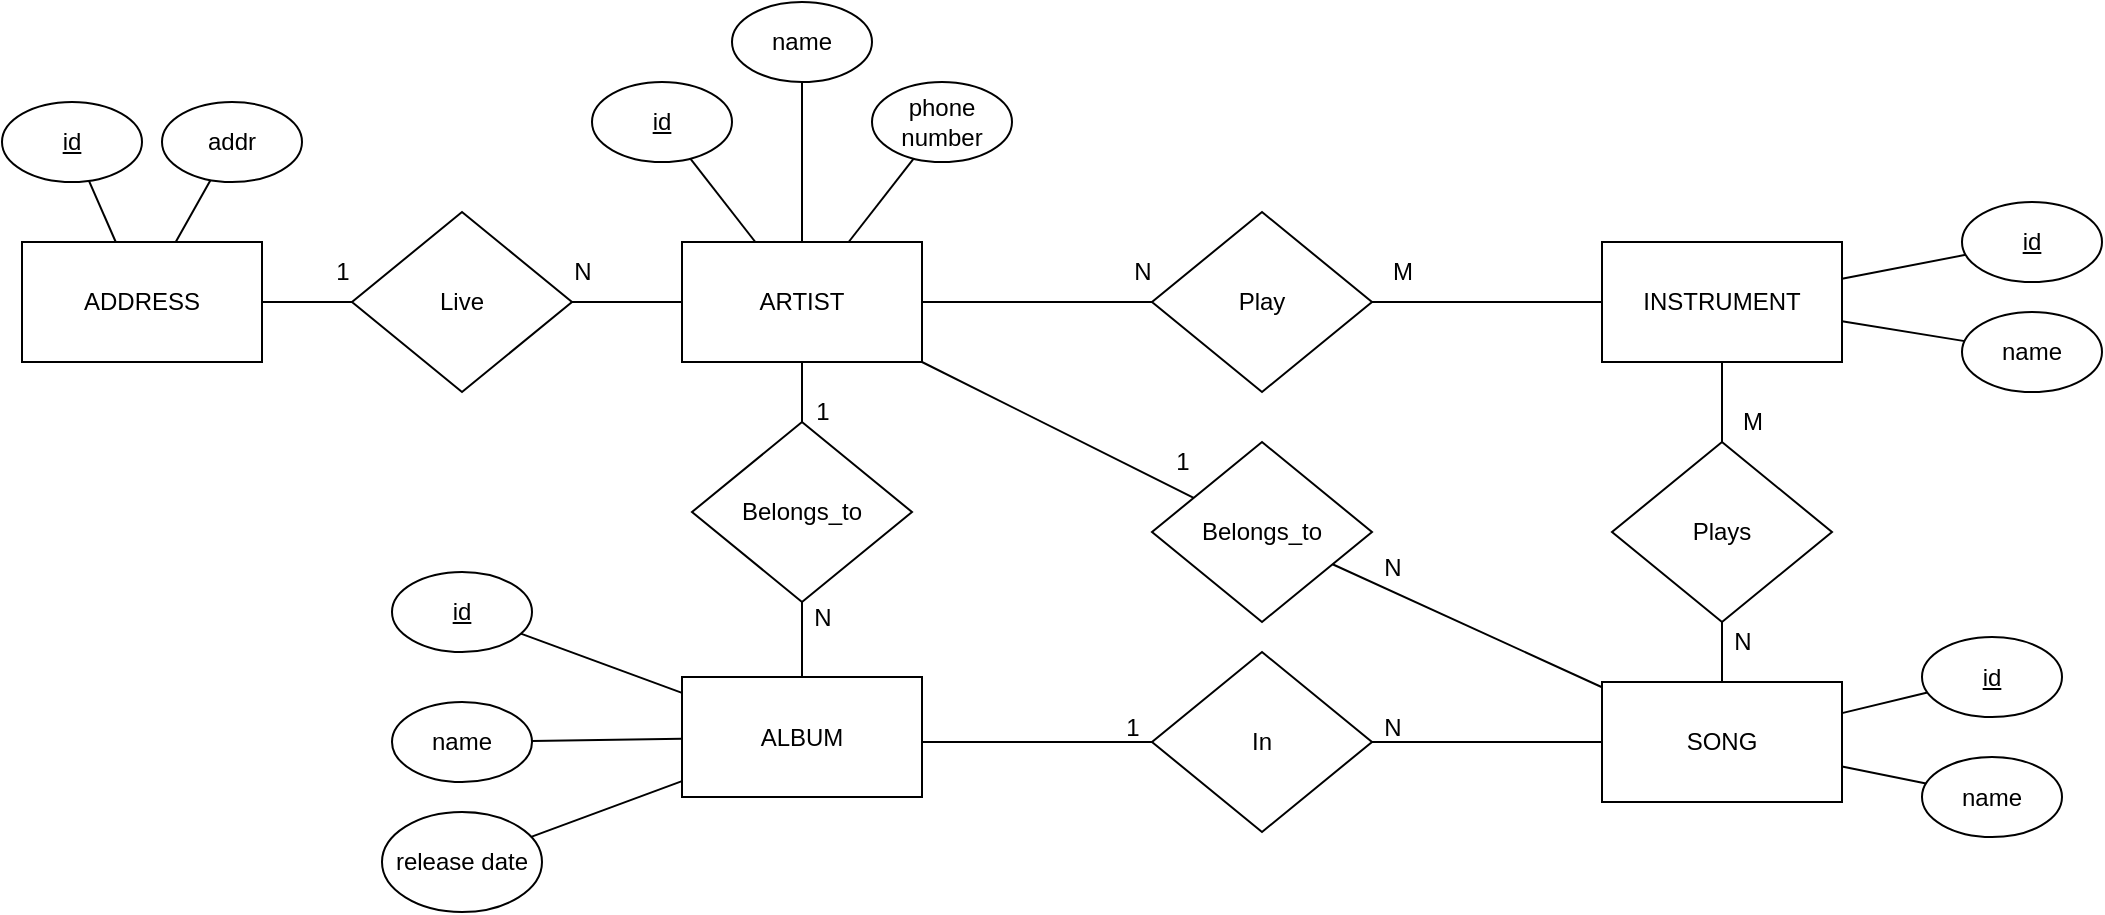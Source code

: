 <mxfile version="12.7.9" type="device"><diagram id="iCfYOaFSSJzJrU6hj7Sx" name="Page-1"><mxGraphModel dx="2125" dy="1980" grid="1" gridSize="10" guides="1" tooltips="1" connect="1" arrows="1" fold="1" page="1" pageScale="1" pageWidth="827" pageHeight="1169" math="0" shadow="0"><root><mxCell id="0"/><mxCell id="1" parent="0"/><mxCell id="_AQVIfDml2whHUJWv8PG-72" value="" style="edgeStyle=none;rounded=0;orthogonalLoop=1;jettySize=auto;html=1;endArrow=none;endFill=0;" edge="1" parent="1" source="_AQVIfDml2whHUJWv8PG-1" target="_AQVIfDml2whHUJWv8PG-70"><mxGeometry relative="1" as="geometry"><mxPoint x="140" y="220" as="targetPoint"/></mxGeometry></mxCell><mxCell id="_AQVIfDml2whHUJWv8PG-80" value="" style="edgeStyle=none;rounded=0;orthogonalLoop=1;jettySize=auto;html=1;endArrow=none;endFill=0;" edge="1" parent="1" source="_AQVIfDml2whHUJWv8PG-1" target="_AQVIfDml2whHUJWv8PG-79"><mxGeometry relative="1" as="geometry"/></mxCell><mxCell id="_AQVIfDml2whHUJWv8PG-105" value="" style="edgeStyle=none;rounded=0;orthogonalLoop=1;jettySize=auto;html=1;endArrow=none;endFill=0;" edge="1" parent="1" source="_AQVIfDml2whHUJWv8PG-1" target="_AQVIfDml2whHUJWv8PG-104"><mxGeometry relative="1" as="geometry"/></mxCell><mxCell id="_AQVIfDml2whHUJWv8PG-1" value="ARTIST" style="rounded=0;whiteSpace=wrap;html=1;" vertex="1" parent="1"><mxGeometry x="80" y="80" width="120" height="60" as="geometry"/></mxCell><mxCell id="_AQVIfDml2whHUJWv8PG-8" value="" style="rounded=0;orthogonalLoop=1;jettySize=auto;html=1;endArrow=none;endFill=0;" edge="1" parent="1" source="_AQVIfDml2whHUJWv8PG-3" target="_AQVIfDml2whHUJWv8PG-1"><mxGeometry relative="1" as="geometry"><mxPoint x="15" y="100" as="targetPoint"/></mxGeometry></mxCell><mxCell id="_AQVIfDml2whHUJWv8PG-3" value="&lt;u&gt;id&lt;/u&gt;" style="ellipse;whiteSpace=wrap;html=1;" vertex="1" parent="1"><mxGeometry x="35" width="70" height="40" as="geometry"/></mxCell><mxCell id="_AQVIfDml2whHUJWv8PG-10" value="" style="edgeStyle=none;rounded=0;orthogonalLoop=1;jettySize=auto;html=1;endArrow=none;endFill=0;" edge="1" parent="1" source="_AQVIfDml2whHUJWv8PG-4" target="_AQVIfDml2whHUJWv8PG-1"><mxGeometry relative="1" as="geometry"><mxPoint x="75" y="30" as="targetPoint"/></mxGeometry></mxCell><mxCell id="_AQVIfDml2whHUJWv8PG-4" value="name" style="ellipse;whiteSpace=wrap;html=1;" vertex="1" parent="1"><mxGeometry x="105" y="-40" width="70" height="40" as="geometry"/></mxCell><mxCell id="_AQVIfDml2whHUJWv8PG-15" value="" style="edgeStyle=none;rounded=0;orthogonalLoop=1;jettySize=auto;html=1;endArrow=none;endFill=0;" edge="1" parent="1" source="_AQVIfDml2whHUJWv8PG-6" target="_AQVIfDml2whHUJWv8PG-1"><mxGeometry relative="1" as="geometry"><mxPoint x="235" y="40" as="targetPoint"/></mxGeometry></mxCell><mxCell id="_AQVIfDml2whHUJWv8PG-6" value="phone number" style="ellipse;whiteSpace=wrap;html=1;" vertex="1" parent="1"><mxGeometry x="175" width="70" height="40" as="geometry"/></mxCell><mxCell id="_AQVIfDml2whHUJWv8PG-42" value="" style="edgeStyle=none;rounded=0;orthogonalLoop=1;jettySize=auto;html=1;endArrow=none;endFill=0;" edge="1" parent="1" source="_AQVIfDml2whHUJWv8PG-16" target="_AQVIfDml2whHUJWv8PG-25"><mxGeometry relative="1" as="geometry"><mxPoint x="740" y="110" as="targetPoint"/></mxGeometry></mxCell><mxCell id="_AQVIfDml2whHUJWv8PG-44" value="" style="edgeStyle=none;rounded=0;orthogonalLoop=1;jettySize=auto;html=1;endArrow=none;endFill=0;" edge="1" parent="1" source="_AQVIfDml2whHUJWv8PG-16" target="_AQVIfDml2whHUJWv8PG-24"><mxGeometry relative="1" as="geometry"><mxPoint x="600" as="targetPoint"/></mxGeometry></mxCell><mxCell id="_AQVIfDml2whHUJWv8PG-98" value="" style="edgeStyle=none;rounded=0;orthogonalLoop=1;jettySize=auto;html=1;endArrow=none;endFill=0;" edge="1" parent="1" source="_AQVIfDml2whHUJWv8PG-16" target="_AQVIfDml2whHUJWv8PG-97"><mxGeometry relative="1" as="geometry"/></mxCell><mxCell id="_AQVIfDml2whHUJWv8PG-16" value="INSTRUMENT" style="rounded=0;whiteSpace=wrap;html=1;" vertex="1" parent="1"><mxGeometry x="540" y="80" width="120" height="60" as="geometry"/></mxCell><mxCell id="_AQVIfDml2whHUJWv8PG-19" value="" style="edgeStyle=none;rounded=0;orthogonalLoop=1;jettySize=auto;html=1;endArrow=none;endFill=0;" edge="1" parent="1" source="_AQVIfDml2whHUJWv8PG-17" target="_AQVIfDml2whHUJWv8PG-1"><mxGeometry relative="1" as="geometry"><mxPoint x="240" y="110" as="targetPoint"/></mxGeometry></mxCell><mxCell id="_AQVIfDml2whHUJWv8PG-21" value="" style="edgeStyle=none;rounded=0;orthogonalLoop=1;jettySize=auto;html=1;endArrow=none;endFill=0;" edge="1" parent="1" source="_AQVIfDml2whHUJWv8PG-17" target="_AQVIfDml2whHUJWv8PG-16"><mxGeometry relative="1" as="geometry"><mxPoint x="510" y="110" as="targetPoint"/></mxGeometry></mxCell><mxCell id="_AQVIfDml2whHUJWv8PG-17" value="Play" style="rhombus;whiteSpace=wrap;html=1;" vertex="1" parent="1"><mxGeometry x="315" y="65" width="110" height="90" as="geometry"/></mxCell><mxCell id="_AQVIfDml2whHUJWv8PG-27" value="" style="edgeStyle=none;rounded=0;orthogonalLoop=1;jettySize=auto;html=1;endArrow=none;endFill=0;" edge="1" parent="1" source="_AQVIfDml2whHUJWv8PG-94" target="_AQVIfDml2whHUJWv8PG-29"><mxGeometry relative="1" as="geometry"><mxPoint x="84.662" y="300" as="sourcePoint"/><mxPoint x="750" y="270" as="targetPoint"/></mxGeometry></mxCell><mxCell id="_AQVIfDml2whHUJWv8PG-24" value="&lt;u&gt;id&lt;/u&gt;" style="ellipse;whiteSpace=wrap;html=1;" vertex="1" parent="1"><mxGeometry x="720" y="60" width="70" height="40" as="geometry"/></mxCell><mxCell id="_AQVIfDml2whHUJWv8PG-25" value="name" style="ellipse;whiteSpace=wrap;html=1;" vertex="1" parent="1"><mxGeometry x="720" y="115" width="70" height="40" as="geometry"/></mxCell><mxCell id="_AQVIfDml2whHUJWv8PG-32" value="" style="edgeStyle=none;rounded=0;orthogonalLoop=1;jettySize=auto;html=1;endArrow=none;endFill=0;" edge="1" parent="1" source="_AQVIfDml2whHUJWv8PG-28" target="_AQVIfDml2whHUJWv8PG-94"><mxGeometry relative="1" as="geometry"><mxPoint x="80" y="319.167" as="targetPoint"/></mxGeometry></mxCell><mxCell id="_AQVIfDml2whHUJWv8PG-28" value="name" style="ellipse;whiteSpace=wrap;html=1;" vertex="1" parent="1"><mxGeometry x="-65" y="310" width="70" height="40" as="geometry"/></mxCell><mxCell id="_AQVIfDml2whHUJWv8PG-29" value="&lt;u&gt;id&lt;/u&gt;" style="ellipse;whiteSpace=wrap;html=1;" vertex="1" parent="1"><mxGeometry x="-65" y="245" width="70" height="40" as="geometry"/></mxCell><mxCell id="_AQVIfDml2whHUJWv8PG-34" value="" style="edgeStyle=none;rounded=0;orthogonalLoop=1;jettySize=auto;html=1;endArrow=none;endFill=0;" edge="1" parent="1" source="_AQVIfDml2whHUJWv8PG-30" target="_AQVIfDml2whHUJWv8PG-94"><mxGeometry relative="1" as="geometry"><mxPoint x="80" y="339.167" as="targetPoint"/></mxGeometry></mxCell><mxCell id="_AQVIfDml2whHUJWv8PG-30" value="release date" style="ellipse;whiteSpace=wrap;html=1;" vertex="1" parent="1"><mxGeometry x="-70" y="365" width="80" height="50" as="geometry"/></mxCell><mxCell id="_AQVIfDml2whHUJWv8PG-46" value="" style="edgeStyle=none;rounded=0;orthogonalLoop=1;jettySize=auto;html=1;endArrow=none;endFill=0;" edge="1" parent="1" source="_AQVIfDml2whHUJWv8PG-37" target="_AQVIfDml2whHUJWv8PG-38"><mxGeometry relative="1" as="geometry"><mxPoint x="600" y="150" as="targetPoint"/></mxGeometry></mxCell><mxCell id="_AQVIfDml2whHUJWv8PG-48" value="" style="edgeStyle=none;rounded=0;orthogonalLoop=1;jettySize=auto;html=1;endArrow=none;endFill=0;" edge="1" parent="1" source="_AQVIfDml2whHUJWv8PG-37" target="_AQVIfDml2whHUJWv8PG-39"><mxGeometry relative="1" as="geometry"><mxPoint x="600" y="370" as="targetPoint"/></mxGeometry></mxCell><mxCell id="_AQVIfDml2whHUJWv8PG-37" value="SONG" style="rounded=0;whiteSpace=wrap;html=1;" vertex="1" parent="1"><mxGeometry x="540" y="300" width="120" height="60" as="geometry"/></mxCell><mxCell id="_AQVIfDml2whHUJWv8PG-38" value="&lt;u&gt;id&lt;/u&gt;" style="ellipse;whiteSpace=wrap;html=1;" vertex="1" parent="1"><mxGeometry x="700" y="277.5" width="70" height="40" as="geometry"/></mxCell><mxCell id="_AQVIfDml2whHUJWv8PG-39" value="name" style="ellipse;whiteSpace=wrap;html=1;" vertex="1" parent="1"><mxGeometry x="700" y="337.5" width="70" height="40" as="geometry"/></mxCell><mxCell id="_AQVIfDml2whHUJWv8PG-60" value="" style="edgeStyle=none;rounded=0;orthogonalLoop=1;jettySize=auto;html=1;endArrow=none;endFill=0;exitX=0.833;exitY=0.542;exitDx=0;exitDy=0;exitPerimeter=0;" edge="1" parent="1" source="_AQVIfDml2whHUJWv8PG-94" target="_AQVIfDml2whHUJWv8PG-59"><mxGeometry relative="1" as="geometry"><mxPoint x="200" y="330" as="sourcePoint"/></mxGeometry></mxCell><mxCell id="_AQVIfDml2whHUJWv8PG-61" value="" style="edgeStyle=none;rounded=0;orthogonalLoop=1;jettySize=auto;html=1;endArrow=none;endFill=0;" edge="1" parent="1" source="_AQVIfDml2whHUJWv8PG-59" target="_AQVIfDml2whHUJWv8PG-37"><mxGeometry relative="1" as="geometry"/></mxCell><mxCell id="_AQVIfDml2whHUJWv8PG-59" value="In" style="rhombus;whiteSpace=wrap;html=1;" vertex="1" parent="1"><mxGeometry x="315" y="285" width="110" height="90" as="geometry"/></mxCell><mxCell id="_AQVIfDml2whHUJWv8PG-91" value="" style="edgeStyle=none;rounded=0;orthogonalLoop=1;jettySize=auto;html=1;endArrow=none;endFill=0;" edge="1" parent="1" source="_AQVIfDml2whHUJWv8PG-70" target="_AQVIfDml2whHUJWv8PG-37"><mxGeometry relative="1" as="geometry"><mxPoint x="505" y="225" as="targetPoint"/></mxGeometry></mxCell><mxCell id="_AQVIfDml2whHUJWv8PG-70" value="Belongs_to" style="rhombus;whiteSpace=wrap;html=1;" vertex="1" parent="1"><mxGeometry x="315" y="180" width="110" height="90" as="geometry"/></mxCell><mxCell id="_AQVIfDml2whHUJWv8PG-82" value="" style="edgeStyle=none;rounded=0;orthogonalLoop=1;jettySize=auto;html=1;endArrow=none;endFill=0;" edge="1" parent="1" source="_AQVIfDml2whHUJWv8PG-79" target="_AQVIfDml2whHUJWv8PG-83"><mxGeometry relative="1" as="geometry"><mxPoint x="-165" y="110" as="targetPoint"/></mxGeometry></mxCell><mxCell id="_AQVIfDml2whHUJWv8PG-79" value="Live" style="rhombus;whiteSpace=wrap;html=1;" vertex="1" parent="1"><mxGeometry x="-85" y="65" width="110" height="90" as="geometry"/></mxCell><mxCell id="_AQVIfDml2whHUJWv8PG-86" value="" style="edgeStyle=none;rounded=0;orthogonalLoop=1;jettySize=auto;html=1;endArrow=none;endFill=0;" edge="1" parent="1" source="_AQVIfDml2whHUJWv8PG-83" target="_AQVIfDml2whHUJWv8PG-85"><mxGeometry relative="1" as="geometry"/></mxCell><mxCell id="_AQVIfDml2whHUJWv8PG-112" value="" style="edgeStyle=none;rounded=0;orthogonalLoop=1;jettySize=auto;html=1;endArrow=none;endFill=0;" edge="1" parent="1" source="_AQVIfDml2whHUJWv8PG-83" target="_AQVIfDml2whHUJWv8PG-110"><mxGeometry relative="1" as="geometry"><mxPoint x="-190" as="targetPoint"/></mxGeometry></mxCell><mxCell id="_AQVIfDml2whHUJWv8PG-83" value="ADDRESS" style="rounded=0;whiteSpace=wrap;html=1;" vertex="1" parent="1"><mxGeometry x="-250" y="80" width="120" height="60" as="geometry"/></mxCell><mxCell id="_AQVIfDml2whHUJWv8PG-85" value="&lt;u&gt;id&lt;/u&gt;" style="ellipse;whiteSpace=wrap;html=1;" vertex="1" parent="1"><mxGeometry x="-260" y="10" width="70" height="40" as="geometry"/></mxCell><mxCell id="_AQVIfDml2whHUJWv8PG-88" value="1" style="text;html=1;align=center;verticalAlign=middle;resizable=0;points=[];autosize=1;" vertex="1" parent="1"><mxGeometry x="-100" y="85" width="20" height="20" as="geometry"/></mxCell><mxCell id="_AQVIfDml2whHUJWv8PG-89" value="N" style="text;html=1;align=center;verticalAlign=middle;resizable=0;points=[];autosize=1;" vertex="1" parent="1"><mxGeometry x="20" y="85" width="20" height="20" as="geometry"/></mxCell><mxCell id="_AQVIfDml2whHUJWv8PG-92" value="N" style="text;html=1;align=center;verticalAlign=middle;resizable=0;points=[];autosize=1;" vertex="1" parent="1"><mxGeometry x="300" y="85" width="20" height="20" as="geometry"/></mxCell><mxCell id="_AQVIfDml2whHUJWv8PG-93" value="M" style="text;html=1;align=center;verticalAlign=middle;resizable=0;points=[];autosize=1;" vertex="1" parent="1"><mxGeometry x="425" y="85" width="30" height="20" as="geometry"/></mxCell><mxCell id="_AQVIfDml2whHUJWv8PG-94" value="ALBUM" style="rounded=0;whiteSpace=wrap;html=1;" vertex="1" parent="1"><mxGeometry x="80" y="297.5" width="120" height="60" as="geometry"/></mxCell><mxCell id="_AQVIfDml2whHUJWv8PG-95" value="1" style="text;html=1;align=center;verticalAlign=middle;resizable=0;points=[];autosize=1;" vertex="1" parent="1"><mxGeometry x="295" y="312.5" width="20" height="20" as="geometry"/></mxCell><mxCell id="_AQVIfDml2whHUJWv8PG-96" value="N" style="text;html=1;align=center;verticalAlign=middle;resizable=0;points=[];autosize=1;" vertex="1" parent="1"><mxGeometry x="425" y="312.5" width="20" height="20" as="geometry"/></mxCell><mxCell id="_AQVIfDml2whHUJWv8PG-99" value="" style="edgeStyle=none;rounded=0;orthogonalLoop=1;jettySize=auto;html=1;endArrow=none;endFill=0;" edge="1" parent="1" source="_AQVIfDml2whHUJWv8PG-97" target="_AQVIfDml2whHUJWv8PG-37"><mxGeometry relative="1" as="geometry"/></mxCell><mxCell id="_AQVIfDml2whHUJWv8PG-97" value="Plays" style="rhombus;whiteSpace=wrap;html=1;" vertex="1" parent="1"><mxGeometry x="545" y="180" width="110" height="90" as="geometry"/></mxCell><mxCell id="_AQVIfDml2whHUJWv8PG-100" value="M" style="text;html=1;align=center;verticalAlign=middle;resizable=0;points=[];autosize=1;" vertex="1" parent="1"><mxGeometry x="600" y="160" width="30" height="20" as="geometry"/></mxCell><mxCell id="_AQVIfDml2whHUJWv8PG-101" value="N" style="text;html=1;align=center;verticalAlign=middle;resizable=0;points=[];autosize=1;" vertex="1" parent="1"><mxGeometry x="600" y="270" width="20" height="20" as="geometry"/></mxCell><mxCell id="_AQVIfDml2whHUJWv8PG-102" value="1" style="text;html=1;align=center;verticalAlign=middle;resizable=0;points=[];autosize=1;" vertex="1" parent="1"><mxGeometry x="320" y="180" width="20" height="20" as="geometry"/></mxCell><mxCell id="_AQVIfDml2whHUJWv8PG-103" value="N" style="text;html=1;align=center;verticalAlign=middle;resizable=0;points=[];autosize=1;" vertex="1" parent="1"><mxGeometry x="425" y="232.5" width="20" height="20" as="geometry"/></mxCell><mxCell id="_AQVIfDml2whHUJWv8PG-106" value="" style="edgeStyle=none;rounded=0;orthogonalLoop=1;jettySize=auto;html=1;endArrow=none;endFill=0;" edge="1" parent="1" source="_AQVIfDml2whHUJWv8PG-104" target="_AQVIfDml2whHUJWv8PG-94"><mxGeometry relative="1" as="geometry"/></mxCell><mxCell id="_AQVIfDml2whHUJWv8PG-104" value="Belongs_to" style="rhombus;whiteSpace=wrap;html=1;" vertex="1" parent="1"><mxGeometry x="85" y="170" width="110" height="90" as="geometry"/></mxCell><mxCell id="_AQVIfDml2whHUJWv8PG-107" value="1" style="text;html=1;align=center;verticalAlign=middle;resizable=0;points=[];autosize=1;" vertex="1" parent="1"><mxGeometry x="140" y="155" width="20" height="20" as="geometry"/></mxCell><mxCell id="_AQVIfDml2whHUJWv8PG-108" value="N" style="text;html=1;align=center;verticalAlign=middle;resizable=0;points=[];autosize=1;" vertex="1" parent="1"><mxGeometry x="140" y="257.5" width="20" height="20" as="geometry"/></mxCell><mxCell id="_AQVIfDml2whHUJWv8PG-110" value="addr" style="ellipse;whiteSpace=wrap;html=1;" vertex="1" parent="1"><mxGeometry x="-180" y="10" width="70" height="40" as="geometry"/></mxCell></root></mxGraphModel></diagram></mxfile>